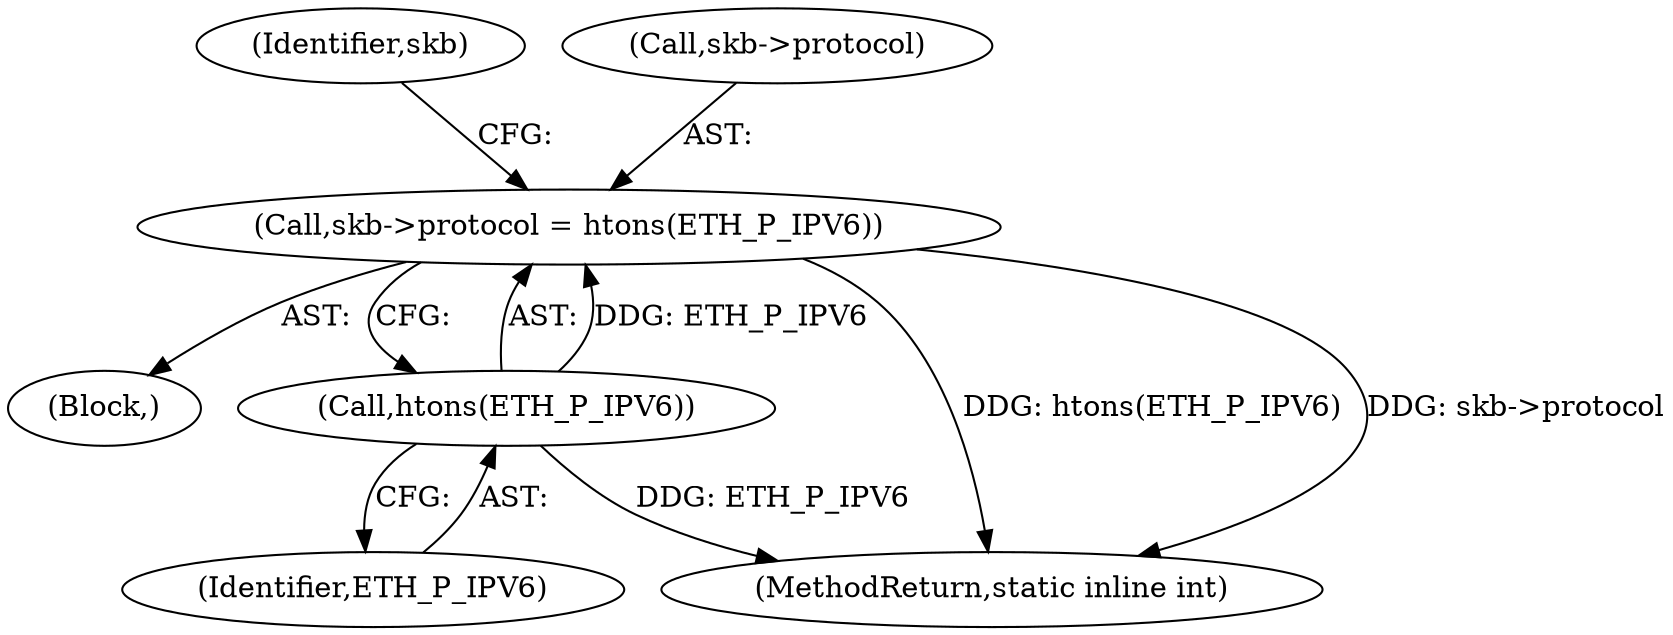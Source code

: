 digraph "0_linux_2811ebac2521ceac84f2bdae402455baa6a7fb47_0@pointer" {
"1000173" [label="(Call,skb->protocol = htons(ETH_P_IPV6))"];
"1000177" [label="(Call,htons(ETH_P_IPV6))"];
"1000181" [label="(Identifier,skb)"];
"1000177" [label="(Call,htons(ETH_P_IPV6))"];
"1000131" [label="(Block,)"];
"1000178" [label="(Identifier,ETH_P_IPV6)"];
"1000173" [label="(Call,skb->protocol = htons(ETH_P_IPV6))"];
"1000247" [label="(MethodReturn,static inline int)"];
"1000174" [label="(Call,skb->protocol)"];
"1000173" -> "1000131"  [label="AST: "];
"1000173" -> "1000177"  [label="CFG: "];
"1000174" -> "1000173"  [label="AST: "];
"1000177" -> "1000173"  [label="AST: "];
"1000181" -> "1000173"  [label="CFG: "];
"1000173" -> "1000247"  [label="DDG: htons(ETH_P_IPV6)"];
"1000173" -> "1000247"  [label="DDG: skb->protocol"];
"1000177" -> "1000173"  [label="DDG: ETH_P_IPV6"];
"1000177" -> "1000178"  [label="CFG: "];
"1000178" -> "1000177"  [label="AST: "];
"1000177" -> "1000247"  [label="DDG: ETH_P_IPV6"];
}
